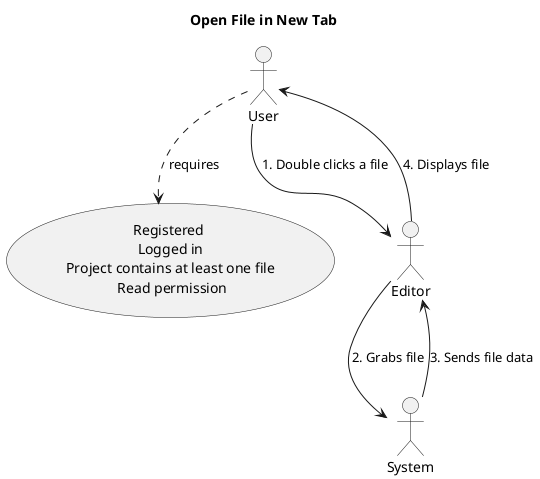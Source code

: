 @startuml

title Open File in New Tab

"Registered \n Logged in \n Project contains at least one file \n Read permission" as (Reqs)


:User: ..> (Reqs) : requires 
:User: --> :Editor: : 1. Double clicks a file
:Editor: --> :System: : 2. Grabs file
:System: --> :Editor: : 3. Sends file data
:Editor: --> :User: : 4. Displays file

@enduml